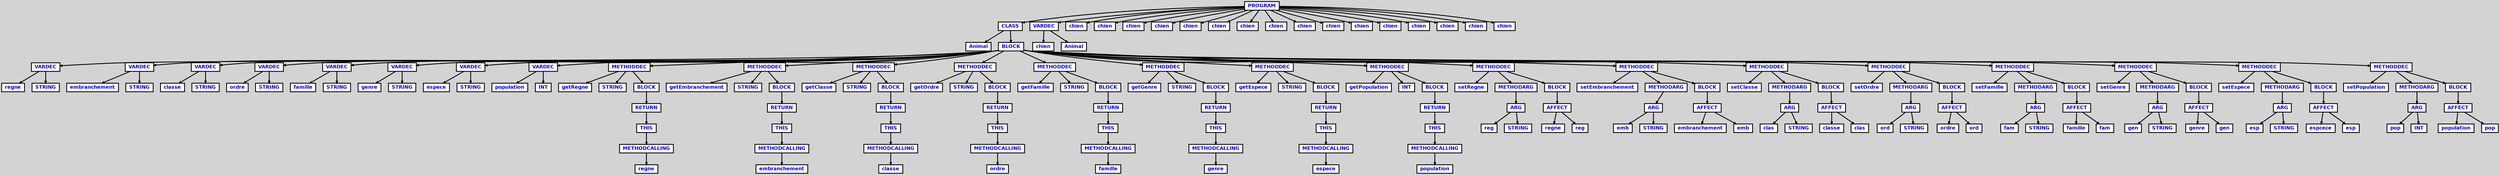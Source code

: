 digraph {

	ordering=out;
	ranksep=.4;
	bgcolor="lightgrey"; node [shape=box, fixedsize=false, fontsize=12, fontname="Helvetica-bold", fontcolor="blue"
		width=.25, height=.25, color="black", fillcolor="white", style="filled, solid, bold"];
	edge [arrowsize=.5, color="black", style="bold"]

  n0 [label="PROGRAM"];
  n1 [label="CLASS"];
  n1 [label="CLASS"];
  n2 [label="Animal"];
  n3 [label="BLOCK"];
  n3 [label="BLOCK"];
  n4 [label="VARDEC"];
  n4 [label="VARDEC"];
  n5 [label="regne"];
  n6 [label="STRING"];
  n7 [label="VARDEC"];
  n7 [label="VARDEC"];
  n8 [label="embranchement"];
  n9 [label="STRING"];
  n10 [label="VARDEC"];
  n10 [label="VARDEC"];
  n11 [label="classe"];
  n12 [label="STRING"];
  n13 [label="VARDEC"];
  n13 [label="VARDEC"];
  n14 [label="ordre"];
  n15 [label="STRING"];
  n16 [label="VARDEC"];
  n16 [label="VARDEC"];
  n17 [label="famille"];
  n18 [label="STRING"];
  n19 [label="VARDEC"];
  n19 [label="VARDEC"];
  n20 [label="genre"];
  n21 [label="STRING"];
  n22 [label="VARDEC"];
  n22 [label="VARDEC"];
  n23 [label="espece"];
  n24 [label="STRING"];
  n25 [label="VARDEC"];
  n25 [label="VARDEC"];
  n26 [label="population"];
  n27 [label="INT"];
  n28 [label="METHODDEC"];
  n28 [label="METHODDEC"];
  n29 [label="getRegne"];
  n30 [label="STRING"];
  n31 [label="BLOCK"];
  n31 [label="BLOCK"];
  n32 [label="RETURN"];
  n32 [label="RETURN"];
  n33 [label="THIS"];
  n33 [label="THIS"];
  n34 [label="METHODCALLING"];
  n34 [label="METHODCALLING"];
  n35 [label="regne"];
  n36 [label="METHODDEC"];
  n36 [label="METHODDEC"];
  n37 [label="getEmbranchement"];
  n38 [label="STRING"];
  n39 [label="BLOCK"];
  n39 [label="BLOCK"];
  n40 [label="RETURN"];
  n40 [label="RETURN"];
  n41 [label="THIS"];
  n41 [label="THIS"];
  n42 [label="METHODCALLING"];
  n42 [label="METHODCALLING"];
  n43 [label="embranchement"];
  n44 [label="METHODDEC"];
  n44 [label="METHODDEC"];
  n45 [label="getClasse"];
  n46 [label="STRING"];
  n47 [label="BLOCK"];
  n47 [label="BLOCK"];
  n48 [label="RETURN"];
  n48 [label="RETURN"];
  n49 [label="THIS"];
  n49 [label="THIS"];
  n50 [label="METHODCALLING"];
  n50 [label="METHODCALLING"];
  n51 [label="classe"];
  n52 [label="METHODDEC"];
  n52 [label="METHODDEC"];
  n53 [label="getOrdre"];
  n54 [label="STRING"];
  n55 [label="BLOCK"];
  n55 [label="BLOCK"];
  n56 [label="RETURN"];
  n56 [label="RETURN"];
  n57 [label="THIS"];
  n57 [label="THIS"];
  n58 [label="METHODCALLING"];
  n58 [label="METHODCALLING"];
  n59 [label="ordre"];
  n60 [label="METHODDEC"];
  n60 [label="METHODDEC"];
  n61 [label="getFamille"];
  n62 [label="STRING"];
  n63 [label="BLOCK"];
  n63 [label="BLOCK"];
  n64 [label="RETURN"];
  n64 [label="RETURN"];
  n65 [label="THIS"];
  n65 [label="THIS"];
  n66 [label="METHODCALLING"];
  n66 [label="METHODCALLING"];
  n67 [label="famille"];
  n68 [label="METHODDEC"];
  n68 [label="METHODDEC"];
  n69 [label="getGenre"];
  n70 [label="STRING"];
  n71 [label="BLOCK"];
  n71 [label="BLOCK"];
  n72 [label="RETURN"];
  n72 [label="RETURN"];
  n73 [label="THIS"];
  n73 [label="THIS"];
  n74 [label="METHODCALLING"];
  n74 [label="METHODCALLING"];
  n75 [label="genre"];
  n76 [label="METHODDEC"];
  n76 [label="METHODDEC"];
  n77 [label="getEspece"];
  n78 [label="STRING"];
  n79 [label="BLOCK"];
  n79 [label="BLOCK"];
  n80 [label="RETURN"];
  n80 [label="RETURN"];
  n81 [label="THIS"];
  n81 [label="THIS"];
  n82 [label="METHODCALLING"];
  n82 [label="METHODCALLING"];
  n83 [label="espece"];
  n84 [label="METHODDEC"];
  n84 [label="METHODDEC"];
  n85 [label="getPopulation"];
  n86 [label="INT"];
  n87 [label="BLOCK"];
  n87 [label="BLOCK"];
  n88 [label="RETURN"];
  n88 [label="RETURN"];
  n89 [label="THIS"];
  n89 [label="THIS"];
  n90 [label="METHODCALLING"];
  n90 [label="METHODCALLING"];
  n91 [label="population"];
  n92 [label="METHODDEC"];
  n92 [label="METHODDEC"];
  n93 [label="setRegne"];
  n94 [label="METHODARG"];
  n94 [label="METHODARG"];
  n95 [label="ARG"];
  n95 [label="ARG"];
  n96 [label="reg"];
  n97 [label="STRING"];
  n98 [label="BLOCK"];
  n98 [label="BLOCK"];
  n99 [label="AFFECT"];
  n99 [label="AFFECT"];
  n100 [label="regne"];
  n101 [label="reg"];
  n102 [label="METHODDEC"];
  n102 [label="METHODDEC"];
  n103 [label="setEmbranchement"];
  n104 [label="METHODARG"];
  n104 [label="METHODARG"];
  n105 [label="ARG"];
  n105 [label="ARG"];
  n106 [label="emb"];
  n107 [label="STRING"];
  n108 [label="BLOCK"];
  n108 [label="BLOCK"];
  n109 [label="AFFECT"];
  n109 [label="AFFECT"];
  n110 [label="embranchement"];
  n111 [label="emb"];
  n112 [label="METHODDEC"];
  n112 [label="METHODDEC"];
  n113 [label="setClasse"];
  n114 [label="METHODARG"];
  n114 [label="METHODARG"];
  n115 [label="ARG"];
  n115 [label="ARG"];
  n116 [label="clas"];
  n117 [label="STRING"];
  n118 [label="BLOCK"];
  n118 [label="BLOCK"];
  n119 [label="AFFECT"];
  n119 [label="AFFECT"];
  n120 [label="classe"];
  n121 [label="clas"];
  n122 [label="METHODDEC"];
  n122 [label="METHODDEC"];
  n123 [label="setOrdre"];
  n124 [label="METHODARG"];
  n124 [label="METHODARG"];
  n125 [label="ARG"];
  n125 [label="ARG"];
  n126 [label="ord"];
  n127 [label="STRING"];
  n128 [label="BLOCK"];
  n128 [label="BLOCK"];
  n129 [label="AFFECT"];
  n129 [label="AFFECT"];
  n130 [label="ordre"];
  n131 [label="ord"];
  n132 [label="METHODDEC"];
  n132 [label="METHODDEC"];
  n133 [label="setFamille"];
  n134 [label="METHODARG"];
  n134 [label="METHODARG"];
  n135 [label="ARG"];
  n135 [label="ARG"];
  n136 [label="fam"];
  n137 [label="STRING"];
  n138 [label="BLOCK"];
  n138 [label="BLOCK"];
  n139 [label="AFFECT"];
  n139 [label="AFFECT"];
  n140 [label="famille"];
  n141 [label="fam"];
  n142 [label="METHODDEC"];
  n142 [label="METHODDEC"];
  n143 [label="setGenre"];
  n144 [label="METHODARG"];
  n144 [label="METHODARG"];
  n145 [label="ARG"];
  n145 [label="ARG"];
  n146 [label="gen"];
  n147 [label="STRING"];
  n148 [label="BLOCK"];
  n148 [label="BLOCK"];
  n149 [label="AFFECT"];
  n149 [label="AFFECT"];
  n150 [label="genre"];
  n151 [label="gen"];
  n152 [label="METHODDEC"];
  n152 [label="METHODDEC"];
  n153 [label="setEspece"];
  n154 [label="METHODARG"];
  n154 [label="METHODARG"];
  n155 [label="ARG"];
  n155 [label="ARG"];
  n156 [label="esp"];
  n157 [label="STRING"];
  n158 [label="BLOCK"];
  n158 [label="BLOCK"];
  n159 [label="AFFECT"];
  n159 [label="AFFECT"];
  n160 [label="espcece"];
  n161 [label="esp"];
  n162 [label="METHODDEC"];
  n162 [label="METHODDEC"];
  n163 [label="setPopulation"];
  n164 [label="METHODARG"];
  n164 [label="METHODARG"];
  n165 [label="ARG"];
  n165 [label="ARG"];
  n166 [label="pop"];
  n167 [label="INT"];
  n168 [label="BLOCK"];
  n168 [label="BLOCK"];
  n169 [label="AFFECT"];
  n169 [label="AFFECT"];
  n170 [label="population"];
  n171 [label="pop"];
  n172 [label="VARDEC"];
  n172 [label="VARDEC"];
  n173 [label="chien"];
  n174 [label="Animal"];
  n175 [label="chien"];
  n176 [label="chien"];
  n177 [label="chien"];
  n178 [label="chien"];
  n179 [label="chien"];
  n180 [label="chien"];
  n181 [label="chien"];
  n182 [label="chien"];
  n183 [label="chien"];
  n184 [label="chien"];
  n185 [label="chien"];
  n186 [label="chien"];
  n187 [label="chien"];
  n188 [label="chien"];
  n189 [label="chien"];
  n190 [label="chien"];

  n0 -> n1 // "PROGRAM" -> "CLASS"
  n1 -> n2 // "CLASS" -> "Animal"
  n1 -> n3 // "CLASS" -> "BLOCK"
  n3 -> n4 // "BLOCK" -> "VARDEC"
  n4 -> n5 // "VARDEC" -> "regne"
  n4 -> n6 // "VARDEC" -> "STRING"
  n3 -> n7 // "BLOCK" -> "VARDEC"
  n7 -> n8 // "VARDEC" -> "embranchement"
  n7 -> n9 // "VARDEC" -> "STRING"
  n3 -> n10 // "BLOCK" -> "VARDEC"
  n10 -> n11 // "VARDEC" -> "classe"
  n10 -> n12 // "VARDEC" -> "STRING"
  n3 -> n13 // "BLOCK" -> "VARDEC"
  n13 -> n14 // "VARDEC" -> "ordre"
  n13 -> n15 // "VARDEC" -> "STRING"
  n3 -> n16 // "BLOCK" -> "VARDEC"
  n16 -> n17 // "VARDEC" -> "famille"
  n16 -> n18 // "VARDEC" -> "STRING"
  n3 -> n19 // "BLOCK" -> "VARDEC"
  n19 -> n20 // "VARDEC" -> "genre"
  n19 -> n21 // "VARDEC" -> "STRING"
  n3 -> n22 // "BLOCK" -> "VARDEC"
  n22 -> n23 // "VARDEC" -> "espece"
  n22 -> n24 // "VARDEC" -> "STRING"
  n3 -> n25 // "BLOCK" -> "VARDEC"
  n25 -> n26 // "VARDEC" -> "population"
  n25 -> n27 // "VARDEC" -> "INT"
  n3 -> n28 // "BLOCK" -> "METHODDEC"
  n28 -> n29 // "METHODDEC" -> "getRegne"
  n28 -> n30 // "METHODDEC" -> "STRING"
  n28 -> n31 // "METHODDEC" -> "BLOCK"
  n31 -> n32 // "BLOCK" -> "RETURN"
  n32 -> n33 // "RETURN" -> "THIS"
  n33 -> n34 // "THIS" -> "METHODCALLING"
  n34 -> n35 // "METHODCALLING" -> "regne"
  n3 -> n36 // "BLOCK" -> "METHODDEC"
  n36 -> n37 // "METHODDEC" -> "getEmbranchement"
  n36 -> n38 // "METHODDEC" -> "STRING"
  n36 -> n39 // "METHODDEC" -> "BLOCK"
  n39 -> n40 // "BLOCK" -> "RETURN"
  n40 -> n41 // "RETURN" -> "THIS"
  n41 -> n42 // "THIS" -> "METHODCALLING"
  n42 -> n43 // "METHODCALLING" -> "embranchement"
  n3 -> n44 // "BLOCK" -> "METHODDEC"
  n44 -> n45 // "METHODDEC" -> "getClasse"
  n44 -> n46 // "METHODDEC" -> "STRING"
  n44 -> n47 // "METHODDEC" -> "BLOCK"
  n47 -> n48 // "BLOCK" -> "RETURN"
  n48 -> n49 // "RETURN" -> "THIS"
  n49 -> n50 // "THIS" -> "METHODCALLING"
  n50 -> n51 // "METHODCALLING" -> "classe"
  n3 -> n52 // "BLOCK" -> "METHODDEC"
  n52 -> n53 // "METHODDEC" -> "getOrdre"
  n52 -> n54 // "METHODDEC" -> "STRING"
  n52 -> n55 // "METHODDEC" -> "BLOCK"
  n55 -> n56 // "BLOCK" -> "RETURN"
  n56 -> n57 // "RETURN" -> "THIS"
  n57 -> n58 // "THIS" -> "METHODCALLING"
  n58 -> n59 // "METHODCALLING" -> "ordre"
  n3 -> n60 // "BLOCK" -> "METHODDEC"
  n60 -> n61 // "METHODDEC" -> "getFamille"
  n60 -> n62 // "METHODDEC" -> "STRING"
  n60 -> n63 // "METHODDEC" -> "BLOCK"
  n63 -> n64 // "BLOCK" -> "RETURN"
  n64 -> n65 // "RETURN" -> "THIS"
  n65 -> n66 // "THIS" -> "METHODCALLING"
  n66 -> n67 // "METHODCALLING" -> "famille"
  n3 -> n68 // "BLOCK" -> "METHODDEC"
  n68 -> n69 // "METHODDEC" -> "getGenre"
  n68 -> n70 // "METHODDEC" -> "STRING"
  n68 -> n71 // "METHODDEC" -> "BLOCK"
  n71 -> n72 // "BLOCK" -> "RETURN"
  n72 -> n73 // "RETURN" -> "THIS"
  n73 -> n74 // "THIS" -> "METHODCALLING"
  n74 -> n75 // "METHODCALLING" -> "genre"
  n3 -> n76 // "BLOCK" -> "METHODDEC"
  n76 -> n77 // "METHODDEC" -> "getEspece"
  n76 -> n78 // "METHODDEC" -> "STRING"
  n76 -> n79 // "METHODDEC" -> "BLOCK"
  n79 -> n80 // "BLOCK" -> "RETURN"
  n80 -> n81 // "RETURN" -> "THIS"
  n81 -> n82 // "THIS" -> "METHODCALLING"
  n82 -> n83 // "METHODCALLING" -> "espece"
  n3 -> n84 // "BLOCK" -> "METHODDEC"
  n84 -> n85 // "METHODDEC" -> "getPopulation"
  n84 -> n86 // "METHODDEC" -> "INT"
  n84 -> n87 // "METHODDEC" -> "BLOCK"
  n87 -> n88 // "BLOCK" -> "RETURN"
  n88 -> n89 // "RETURN" -> "THIS"
  n89 -> n90 // "THIS" -> "METHODCALLING"
  n90 -> n91 // "METHODCALLING" -> "population"
  n3 -> n92 // "BLOCK" -> "METHODDEC"
  n92 -> n93 // "METHODDEC" -> "setRegne"
  n92 -> n94 // "METHODDEC" -> "METHODARG"
  n94 -> n95 // "METHODARG" -> "ARG"
  n95 -> n96 // "ARG" -> "reg"
  n95 -> n97 // "ARG" -> "STRING"
  n92 -> n98 // "METHODDEC" -> "BLOCK"
  n98 -> n99 // "BLOCK" -> "AFFECT"
  n99 -> n100 // "AFFECT" -> "regne"
  n99 -> n101 // "AFFECT" -> "reg"
  n3 -> n102 // "BLOCK" -> "METHODDEC"
  n102 -> n103 // "METHODDEC" -> "setEmbranchement"
  n102 -> n104 // "METHODDEC" -> "METHODARG"
  n104 -> n105 // "METHODARG" -> "ARG"
  n105 -> n106 // "ARG" -> "emb"
  n105 -> n107 // "ARG" -> "STRING"
  n102 -> n108 // "METHODDEC" -> "BLOCK"
  n108 -> n109 // "BLOCK" -> "AFFECT"
  n109 -> n110 // "AFFECT" -> "embranchement"
  n109 -> n111 // "AFFECT" -> "emb"
  n3 -> n112 // "BLOCK" -> "METHODDEC"
  n112 -> n113 // "METHODDEC" -> "setClasse"
  n112 -> n114 // "METHODDEC" -> "METHODARG"
  n114 -> n115 // "METHODARG" -> "ARG"
  n115 -> n116 // "ARG" -> "clas"
  n115 -> n117 // "ARG" -> "STRING"
  n112 -> n118 // "METHODDEC" -> "BLOCK"
  n118 -> n119 // "BLOCK" -> "AFFECT"
  n119 -> n120 // "AFFECT" -> "classe"
  n119 -> n121 // "AFFECT" -> "clas"
  n3 -> n122 // "BLOCK" -> "METHODDEC"
  n122 -> n123 // "METHODDEC" -> "setOrdre"
  n122 -> n124 // "METHODDEC" -> "METHODARG"
  n124 -> n125 // "METHODARG" -> "ARG"
  n125 -> n126 // "ARG" -> "ord"
  n125 -> n127 // "ARG" -> "STRING"
  n122 -> n128 // "METHODDEC" -> "BLOCK"
  n128 -> n129 // "BLOCK" -> "AFFECT"
  n129 -> n130 // "AFFECT" -> "ordre"
  n129 -> n131 // "AFFECT" -> "ord"
  n3 -> n132 // "BLOCK" -> "METHODDEC"
  n132 -> n133 // "METHODDEC" -> "setFamille"
  n132 -> n134 // "METHODDEC" -> "METHODARG"
  n134 -> n135 // "METHODARG" -> "ARG"
  n135 -> n136 // "ARG" -> "fam"
  n135 -> n137 // "ARG" -> "STRING"
  n132 -> n138 // "METHODDEC" -> "BLOCK"
  n138 -> n139 // "BLOCK" -> "AFFECT"
  n139 -> n140 // "AFFECT" -> "famille"
  n139 -> n141 // "AFFECT" -> "fam"
  n3 -> n142 // "BLOCK" -> "METHODDEC"
  n142 -> n143 // "METHODDEC" -> "setGenre"
  n142 -> n144 // "METHODDEC" -> "METHODARG"
  n144 -> n145 // "METHODARG" -> "ARG"
  n145 -> n146 // "ARG" -> "gen"
  n145 -> n147 // "ARG" -> "STRING"
  n142 -> n148 // "METHODDEC" -> "BLOCK"
  n148 -> n149 // "BLOCK" -> "AFFECT"
  n149 -> n150 // "AFFECT" -> "genre"
  n149 -> n151 // "AFFECT" -> "gen"
  n3 -> n152 // "BLOCK" -> "METHODDEC"
  n152 -> n153 // "METHODDEC" -> "setEspece"
  n152 -> n154 // "METHODDEC" -> "METHODARG"
  n154 -> n155 // "METHODARG" -> "ARG"
  n155 -> n156 // "ARG" -> "esp"
  n155 -> n157 // "ARG" -> "STRING"
  n152 -> n158 // "METHODDEC" -> "BLOCK"
  n158 -> n159 // "BLOCK" -> "AFFECT"
  n159 -> n160 // "AFFECT" -> "espcece"
  n159 -> n161 // "AFFECT" -> "esp"
  n3 -> n162 // "BLOCK" -> "METHODDEC"
  n162 -> n163 // "METHODDEC" -> "setPopulation"
  n162 -> n164 // "METHODDEC" -> "METHODARG"
  n164 -> n165 // "METHODARG" -> "ARG"
  n165 -> n166 // "ARG" -> "pop"
  n165 -> n167 // "ARG" -> "INT"
  n162 -> n168 // "METHODDEC" -> "BLOCK"
  n168 -> n169 // "BLOCK" -> "AFFECT"
  n169 -> n170 // "AFFECT" -> "population"
  n169 -> n171 // "AFFECT" -> "pop"
  n0 -> n172 // "PROGRAM" -> "VARDEC"
  n172 -> n173 // "VARDEC" -> "chien"
  n172 -> n174 // "VARDEC" -> "Animal"
  n0 -> n175 // "PROGRAM" -> "chien"
  n0 -> n176 // "PROGRAM" -> "chien"
  n0 -> n177 // "PROGRAM" -> "chien"
  n0 -> n178 // "PROGRAM" -> "chien"
  n0 -> n179 // "PROGRAM" -> "chien"
  n0 -> n180 // "PROGRAM" -> "chien"
  n0 -> n181 // "PROGRAM" -> "chien"
  n0 -> n182 // "PROGRAM" -> "chien"
  n0 -> n183 // "PROGRAM" -> "chien"
  n0 -> n184 // "PROGRAM" -> "chien"
  n0 -> n185 // "PROGRAM" -> "chien"
  n0 -> n186 // "PROGRAM" -> "chien"
  n0 -> n187 // "PROGRAM" -> "chien"
  n0 -> n188 // "PROGRAM" -> "chien"
  n0 -> n189 // "PROGRAM" -> "chien"
  n0 -> n190 // "PROGRAM" -> "chien"

}
